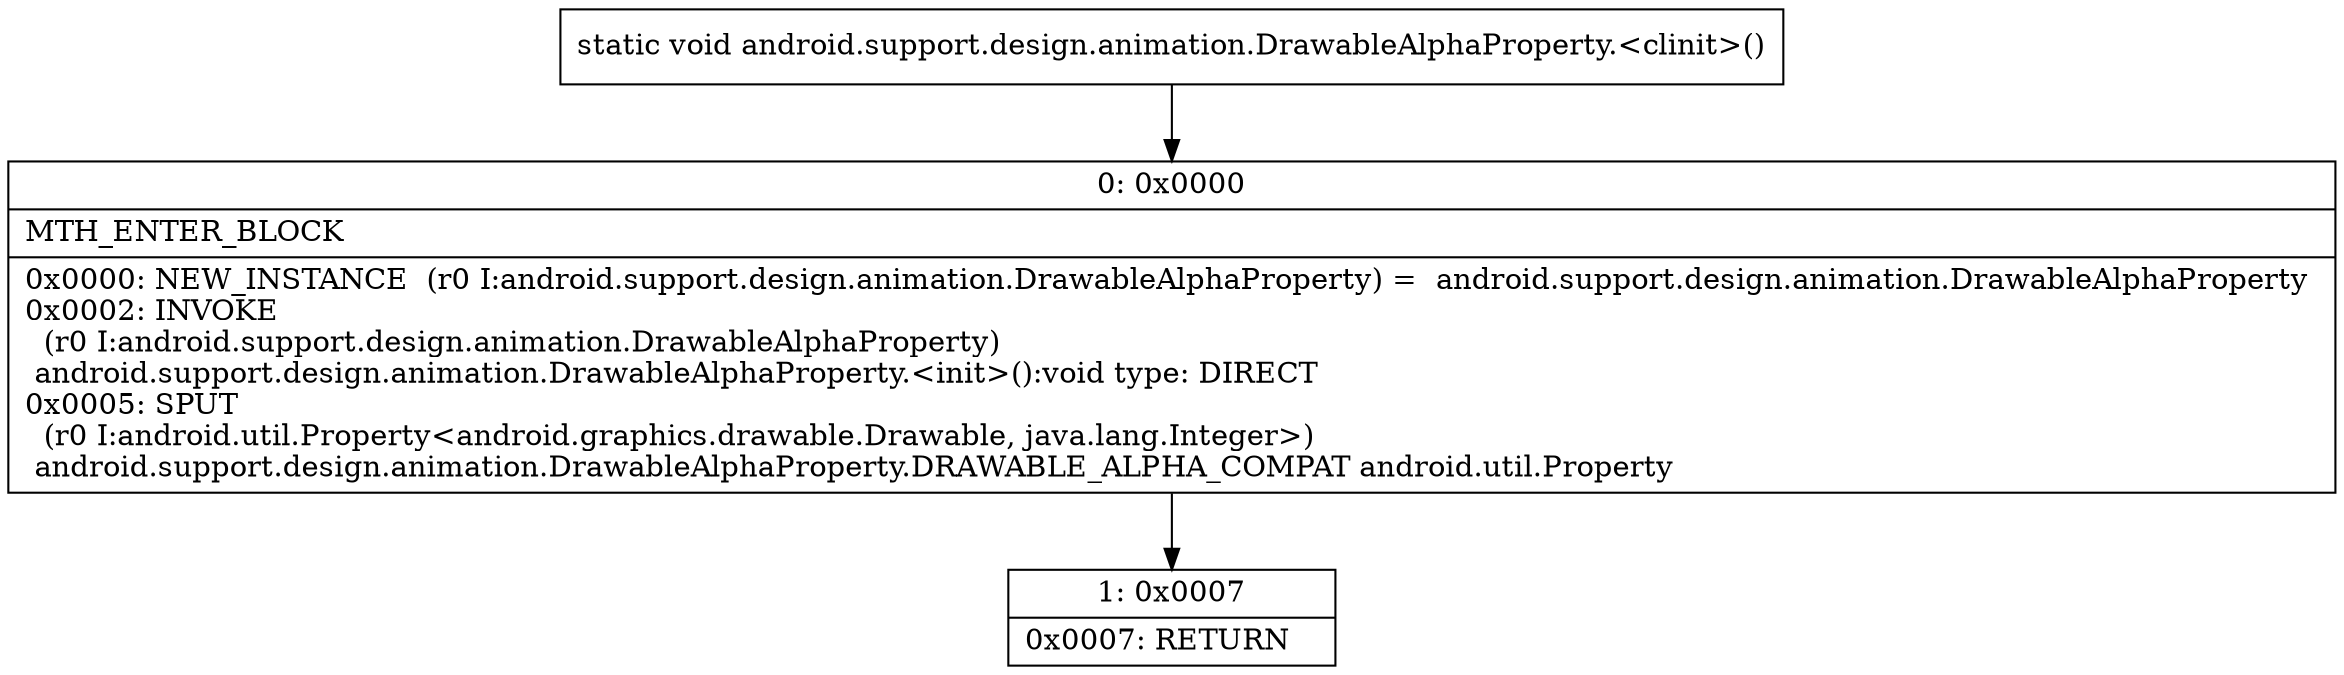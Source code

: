 digraph "CFG forandroid.support.design.animation.DrawableAlphaProperty.\<clinit\>()V" {
Node_0 [shape=record,label="{0\:\ 0x0000|MTH_ENTER_BLOCK\l|0x0000: NEW_INSTANCE  (r0 I:android.support.design.animation.DrawableAlphaProperty) =  android.support.design.animation.DrawableAlphaProperty \l0x0002: INVOKE  \l  (r0 I:android.support.design.animation.DrawableAlphaProperty)\l android.support.design.animation.DrawableAlphaProperty.\<init\>():void type: DIRECT \l0x0005: SPUT  \l  (r0 I:android.util.Property\<android.graphics.drawable.Drawable, java.lang.Integer\>)\l android.support.design.animation.DrawableAlphaProperty.DRAWABLE_ALPHA_COMPAT android.util.Property \l}"];
Node_1 [shape=record,label="{1\:\ 0x0007|0x0007: RETURN   \l}"];
MethodNode[shape=record,label="{static void android.support.design.animation.DrawableAlphaProperty.\<clinit\>() }"];
MethodNode -> Node_0;
Node_0 -> Node_1;
}

